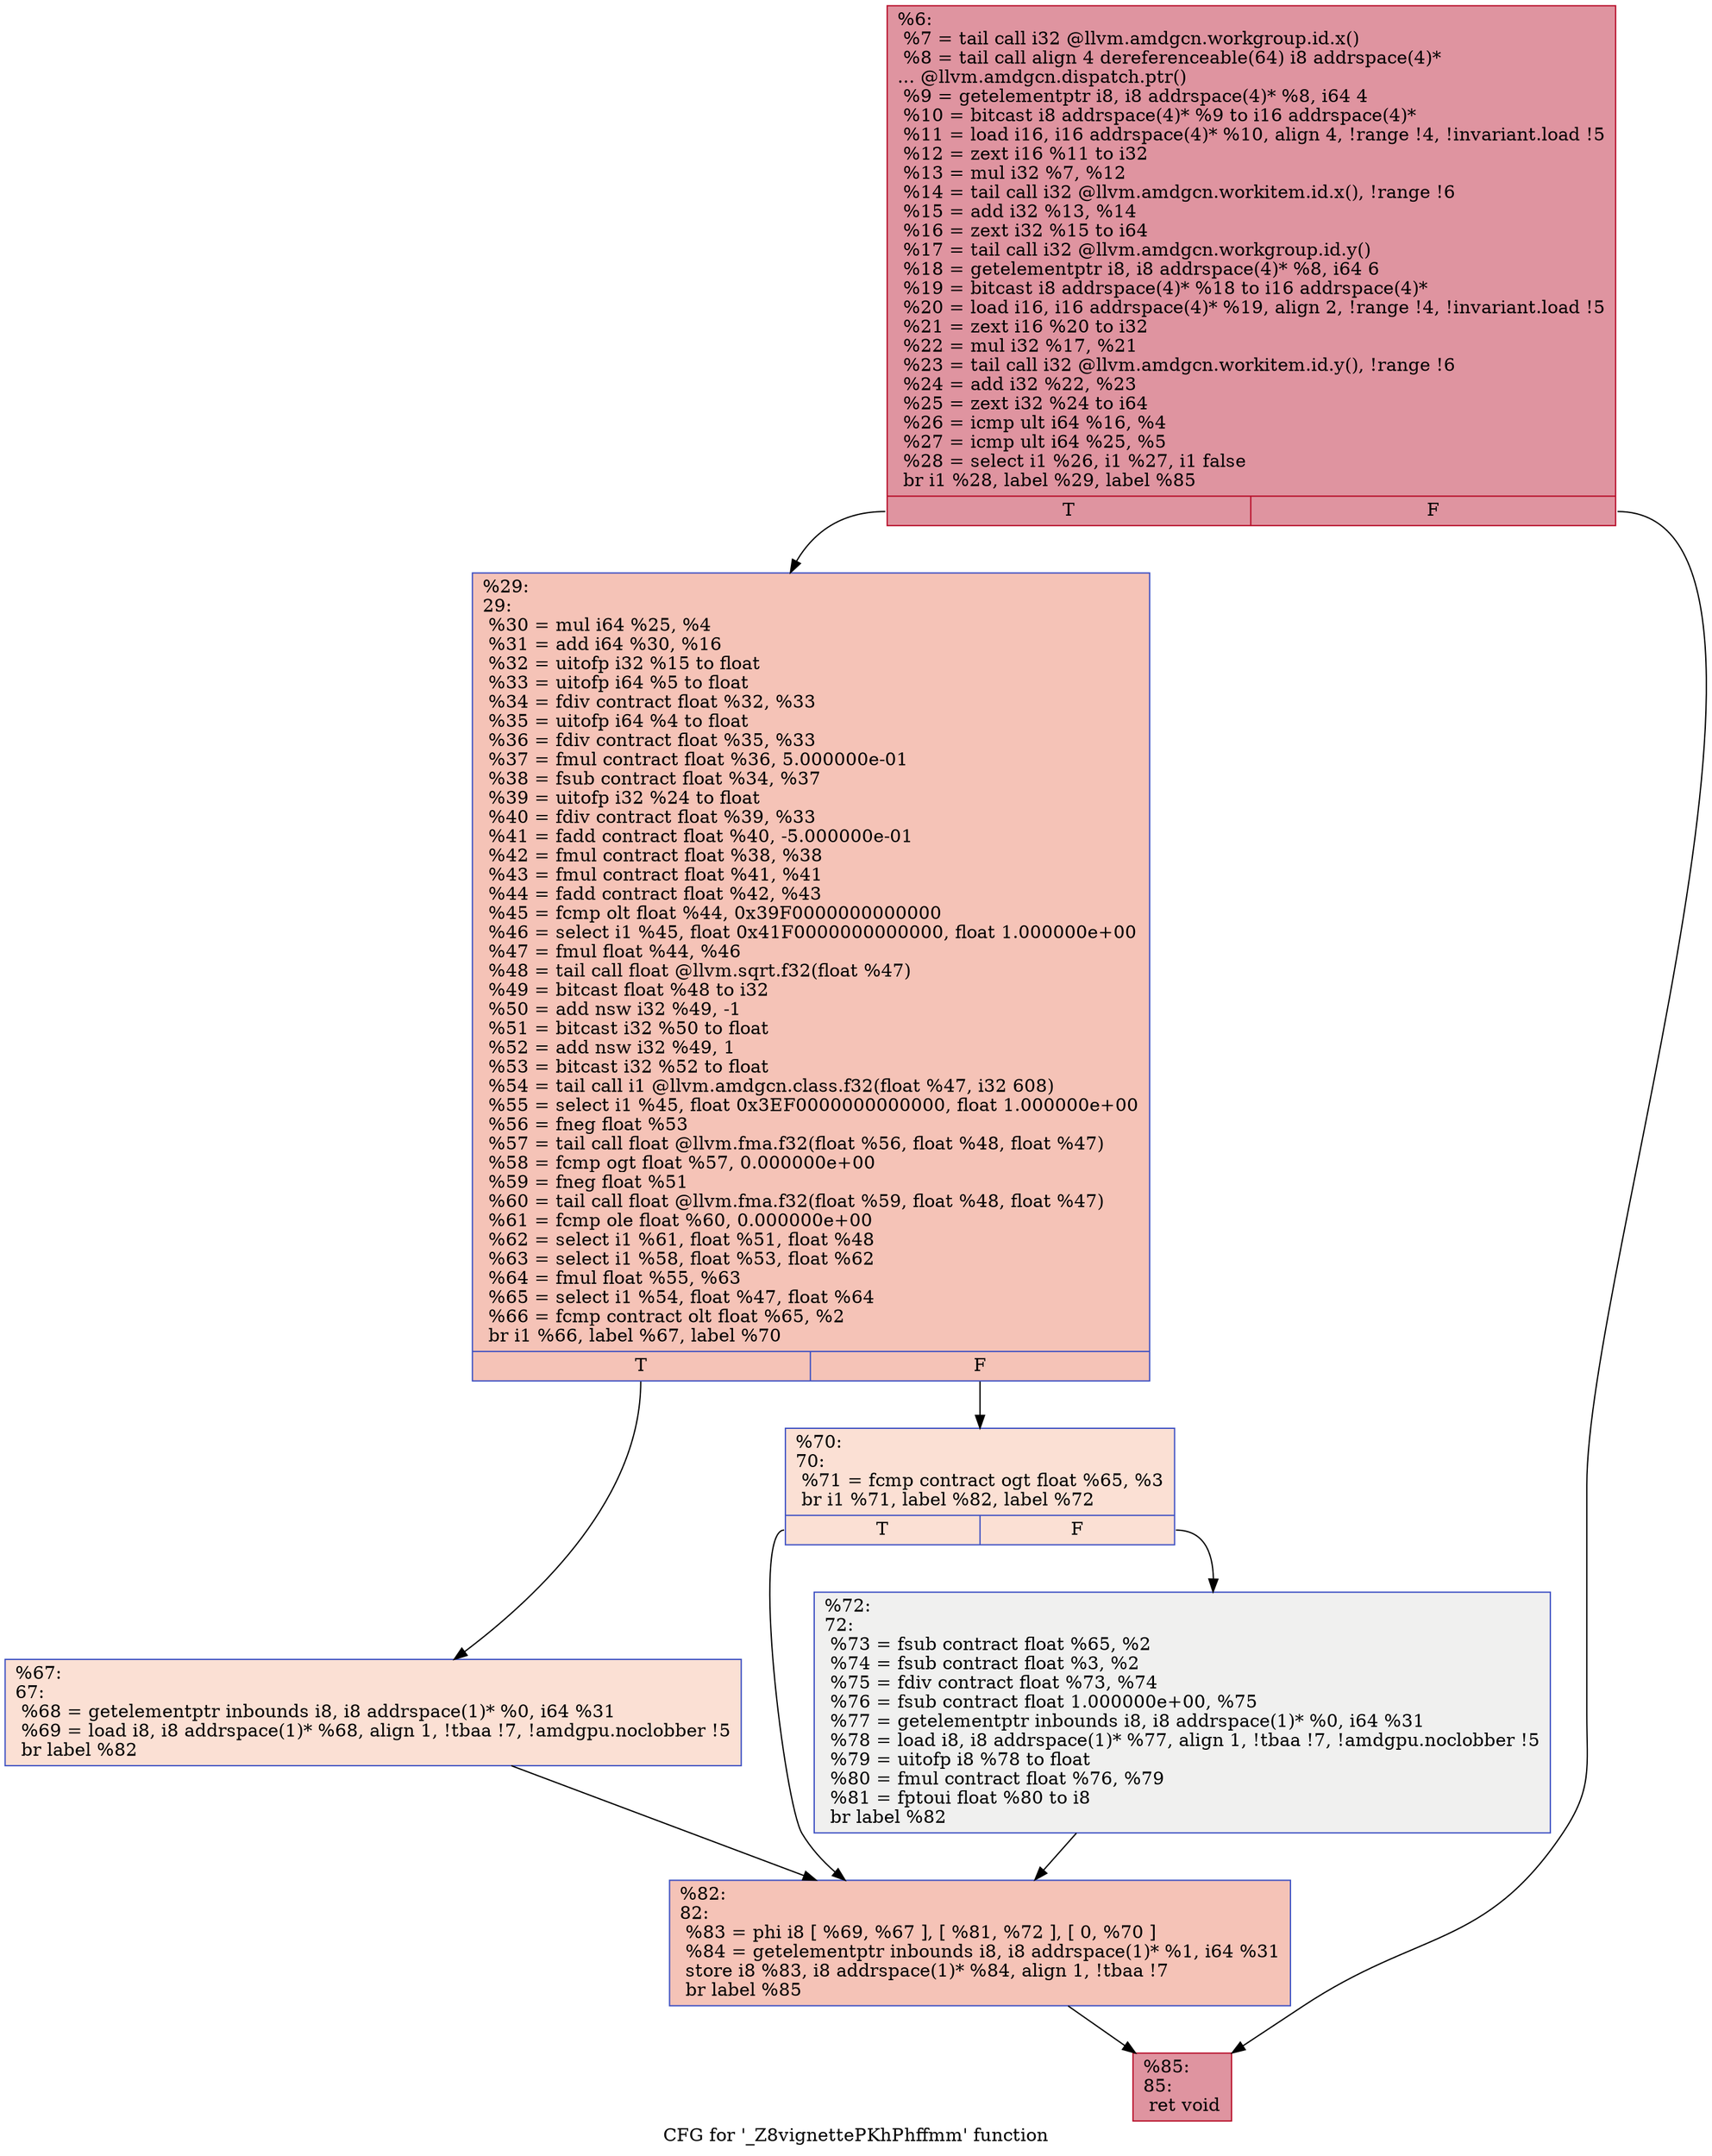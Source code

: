 digraph "CFG for '_Z8vignettePKhPhffmm' function" {
	label="CFG for '_Z8vignettePKhPhffmm' function";

	Node0x5c60e50 [shape=record,color="#b70d28ff", style=filled, fillcolor="#b70d2870",label="{%6:\l  %7 = tail call i32 @llvm.amdgcn.workgroup.id.x()\l  %8 = tail call align 4 dereferenceable(64) i8 addrspace(4)*\l... @llvm.amdgcn.dispatch.ptr()\l  %9 = getelementptr i8, i8 addrspace(4)* %8, i64 4\l  %10 = bitcast i8 addrspace(4)* %9 to i16 addrspace(4)*\l  %11 = load i16, i16 addrspace(4)* %10, align 4, !range !4, !invariant.load !5\l  %12 = zext i16 %11 to i32\l  %13 = mul i32 %7, %12\l  %14 = tail call i32 @llvm.amdgcn.workitem.id.x(), !range !6\l  %15 = add i32 %13, %14\l  %16 = zext i32 %15 to i64\l  %17 = tail call i32 @llvm.amdgcn.workgroup.id.y()\l  %18 = getelementptr i8, i8 addrspace(4)* %8, i64 6\l  %19 = bitcast i8 addrspace(4)* %18 to i16 addrspace(4)*\l  %20 = load i16, i16 addrspace(4)* %19, align 2, !range !4, !invariant.load !5\l  %21 = zext i16 %20 to i32\l  %22 = mul i32 %17, %21\l  %23 = tail call i32 @llvm.amdgcn.workitem.id.y(), !range !6\l  %24 = add i32 %22, %23\l  %25 = zext i32 %24 to i64\l  %26 = icmp ult i64 %16, %4\l  %27 = icmp ult i64 %25, %5\l  %28 = select i1 %26, i1 %27, i1 false\l  br i1 %28, label %29, label %85\l|{<s0>T|<s1>F}}"];
	Node0x5c60e50:s0 -> Node0x5c649a0;
	Node0x5c60e50:s1 -> Node0x5c64a30;
	Node0x5c649a0 [shape=record,color="#3d50c3ff", style=filled, fillcolor="#e8765c70",label="{%29:\l29:                                               \l  %30 = mul i64 %25, %4\l  %31 = add i64 %30, %16\l  %32 = uitofp i32 %15 to float\l  %33 = uitofp i64 %5 to float\l  %34 = fdiv contract float %32, %33\l  %35 = uitofp i64 %4 to float\l  %36 = fdiv contract float %35, %33\l  %37 = fmul contract float %36, 5.000000e-01\l  %38 = fsub contract float %34, %37\l  %39 = uitofp i32 %24 to float\l  %40 = fdiv contract float %39, %33\l  %41 = fadd contract float %40, -5.000000e-01\l  %42 = fmul contract float %38, %38\l  %43 = fmul contract float %41, %41\l  %44 = fadd contract float %42, %43\l  %45 = fcmp olt float %44, 0x39F0000000000000\l  %46 = select i1 %45, float 0x41F0000000000000, float 1.000000e+00\l  %47 = fmul float %44, %46\l  %48 = tail call float @llvm.sqrt.f32(float %47)\l  %49 = bitcast float %48 to i32\l  %50 = add nsw i32 %49, -1\l  %51 = bitcast i32 %50 to float\l  %52 = add nsw i32 %49, 1\l  %53 = bitcast i32 %52 to float\l  %54 = tail call i1 @llvm.amdgcn.class.f32(float %47, i32 608)\l  %55 = select i1 %45, float 0x3EF0000000000000, float 1.000000e+00\l  %56 = fneg float %53\l  %57 = tail call float @llvm.fma.f32(float %56, float %48, float %47)\l  %58 = fcmp ogt float %57, 0.000000e+00\l  %59 = fneg float %51\l  %60 = tail call float @llvm.fma.f32(float %59, float %48, float %47)\l  %61 = fcmp ole float %60, 0.000000e+00\l  %62 = select i1 %61, float %51, float %48\l  %63 = select i1 %58, float %53, float %62\l  %64 = fmul float %55, %63\l  %65 = select i1 %54, float %47, float %64\l  %66 = fcmp contract olt float %65, %2\l  br i1 %66, label %67, label %70\l|{<s0>T|<s1>F}}"];
	Node0x5c649a0:s0 -> Node0x5c64e40;
	Node0x5c649a0:s1 -> Node0x5c675b0;
	Node0x5c64e40 [shape=record,color="#3d50c3ff", style=filled, fillcolor="#f7b99e70",label="{%67:\l67:                                               \l  %68 = getelementptr inbounds i8, i8 addrspace(1)* %0, i64 %31\l  %69 = load i8, i8 addrspace(1)* %68, align 1, !tbaa !7, !amdgpu.noclobber !5\l  br label %82\l}"];
	Node0x5c64e40 -> Node0x5c67940;
	Node0x5c675b0 [shape=record,color="#3d50c3ff", style=filled, fillcolor="#f7b99e70",label="{%70:\l70:                                               \l  %71 = fcmp contract ogt float %65, %3\l  br i1 %71, label %82, label %72\l|{<s0>T|<s1>F}}"];
	Node0x5c675b0:s0 -> Node0x5c67940;
	Node0x5c675b0:s1 -> Node0x5c67ad0;
	Node0x5c67ad0 [shape=record,color="#3d50c3ff", style=filled, fillcolor="#dedcdb70",label="{%72:\l72:                                               \l  %73 = fsub contract float %65, %2\l  %74 = fsub contract float %3, %2\l  %75 = fdiv contract float %73, %74\l  %76 = fsub contract float 1.000000e+00, %75\l  %77 = getelementptr inbounds i8, i8 addrspace(1)* %0, i64 %31\l  %78 = load i8, i8 addrspace(1)* %77, align 1, !tbaa !7, !amdgpu.noclobber !5\l  %79 = uitofp i8 %78 to float\l  %80 = fmul contract float %76, %79\l  %81 = fptoui float %80 to i8\l  br label %82\l}"];
	Node0x5c67ad0 -> Node0x5c67940;
	Node0x5c67940 [shape=record,color="#3d50c3ff", style=filled, fillcolor="#e8765c70",label="{%82:\l82:                                               \l  %83 = phi i8 [ %69, %67 ], [ %81, %72 ], [ 0, %70 ]\l  %84 = getelementptr inbounds i8, i8 addrspace(1)* %1, i64 %31\l  store i8 %83, i8 addrspace(1)* %84, align 1, !tbaa !7\l  br label %85\l}"];
	Node0x5c67940 -> Node0x5c64a30;
	Node0x5c64a30 [shape=record,color="#b70d28ff", style=filled, fillcolor="#b70d2870",label="{%85:\l85:                                               \l  ret void\l}"];
}
